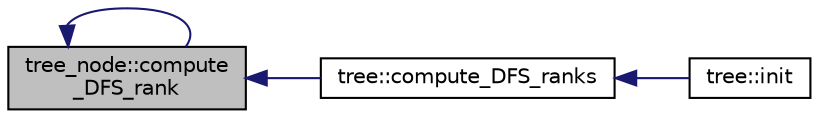 digraph "tree_node::compute_DFS_rank"
{
  edge [fontname="Helvetica",fontsize="10",labelfontname="Helvetica",labelfontsize="10"];
  node [fontname="Helvetica",fontsize="10",shape=record];
  rankdir="LR";
  Node17 [label="tree_node::compute\l_DFS_rank",height=0.2,width=0.4,color="black", fillcolor="grey75", style="filled", fontcolor="black"];
  Node17 -> Node18 [dir="back",color="midnightblue",fontsize="10",style="solid",fontname="Helvetica"];
  Node18 [label="tree::compute_DFS_ranks",height=0.2,width=0.4,color="black", fillcolor="white", style="filled",URL="$d4/d4d/classtree.html#acfb648864efbb402a67877d1fd5dfc04"];
  Node18 -> Node19 [dir="back",color="midnightblue",fontsize="10",style="solid",fontname="Helvetica"];
  Node19 [label="tree::init",height=0.2,width=0.4,color="black", fillcolor="white", style="filled",URL="$d4/d4d/classtree.html#ab4ab2c30e56a517dd960e5d5af2038ca"];
  Node17 -> Node17 [dir="back",color="midnightblue",fontsize="10",style="solid",fontname="Helvetica"];
}
